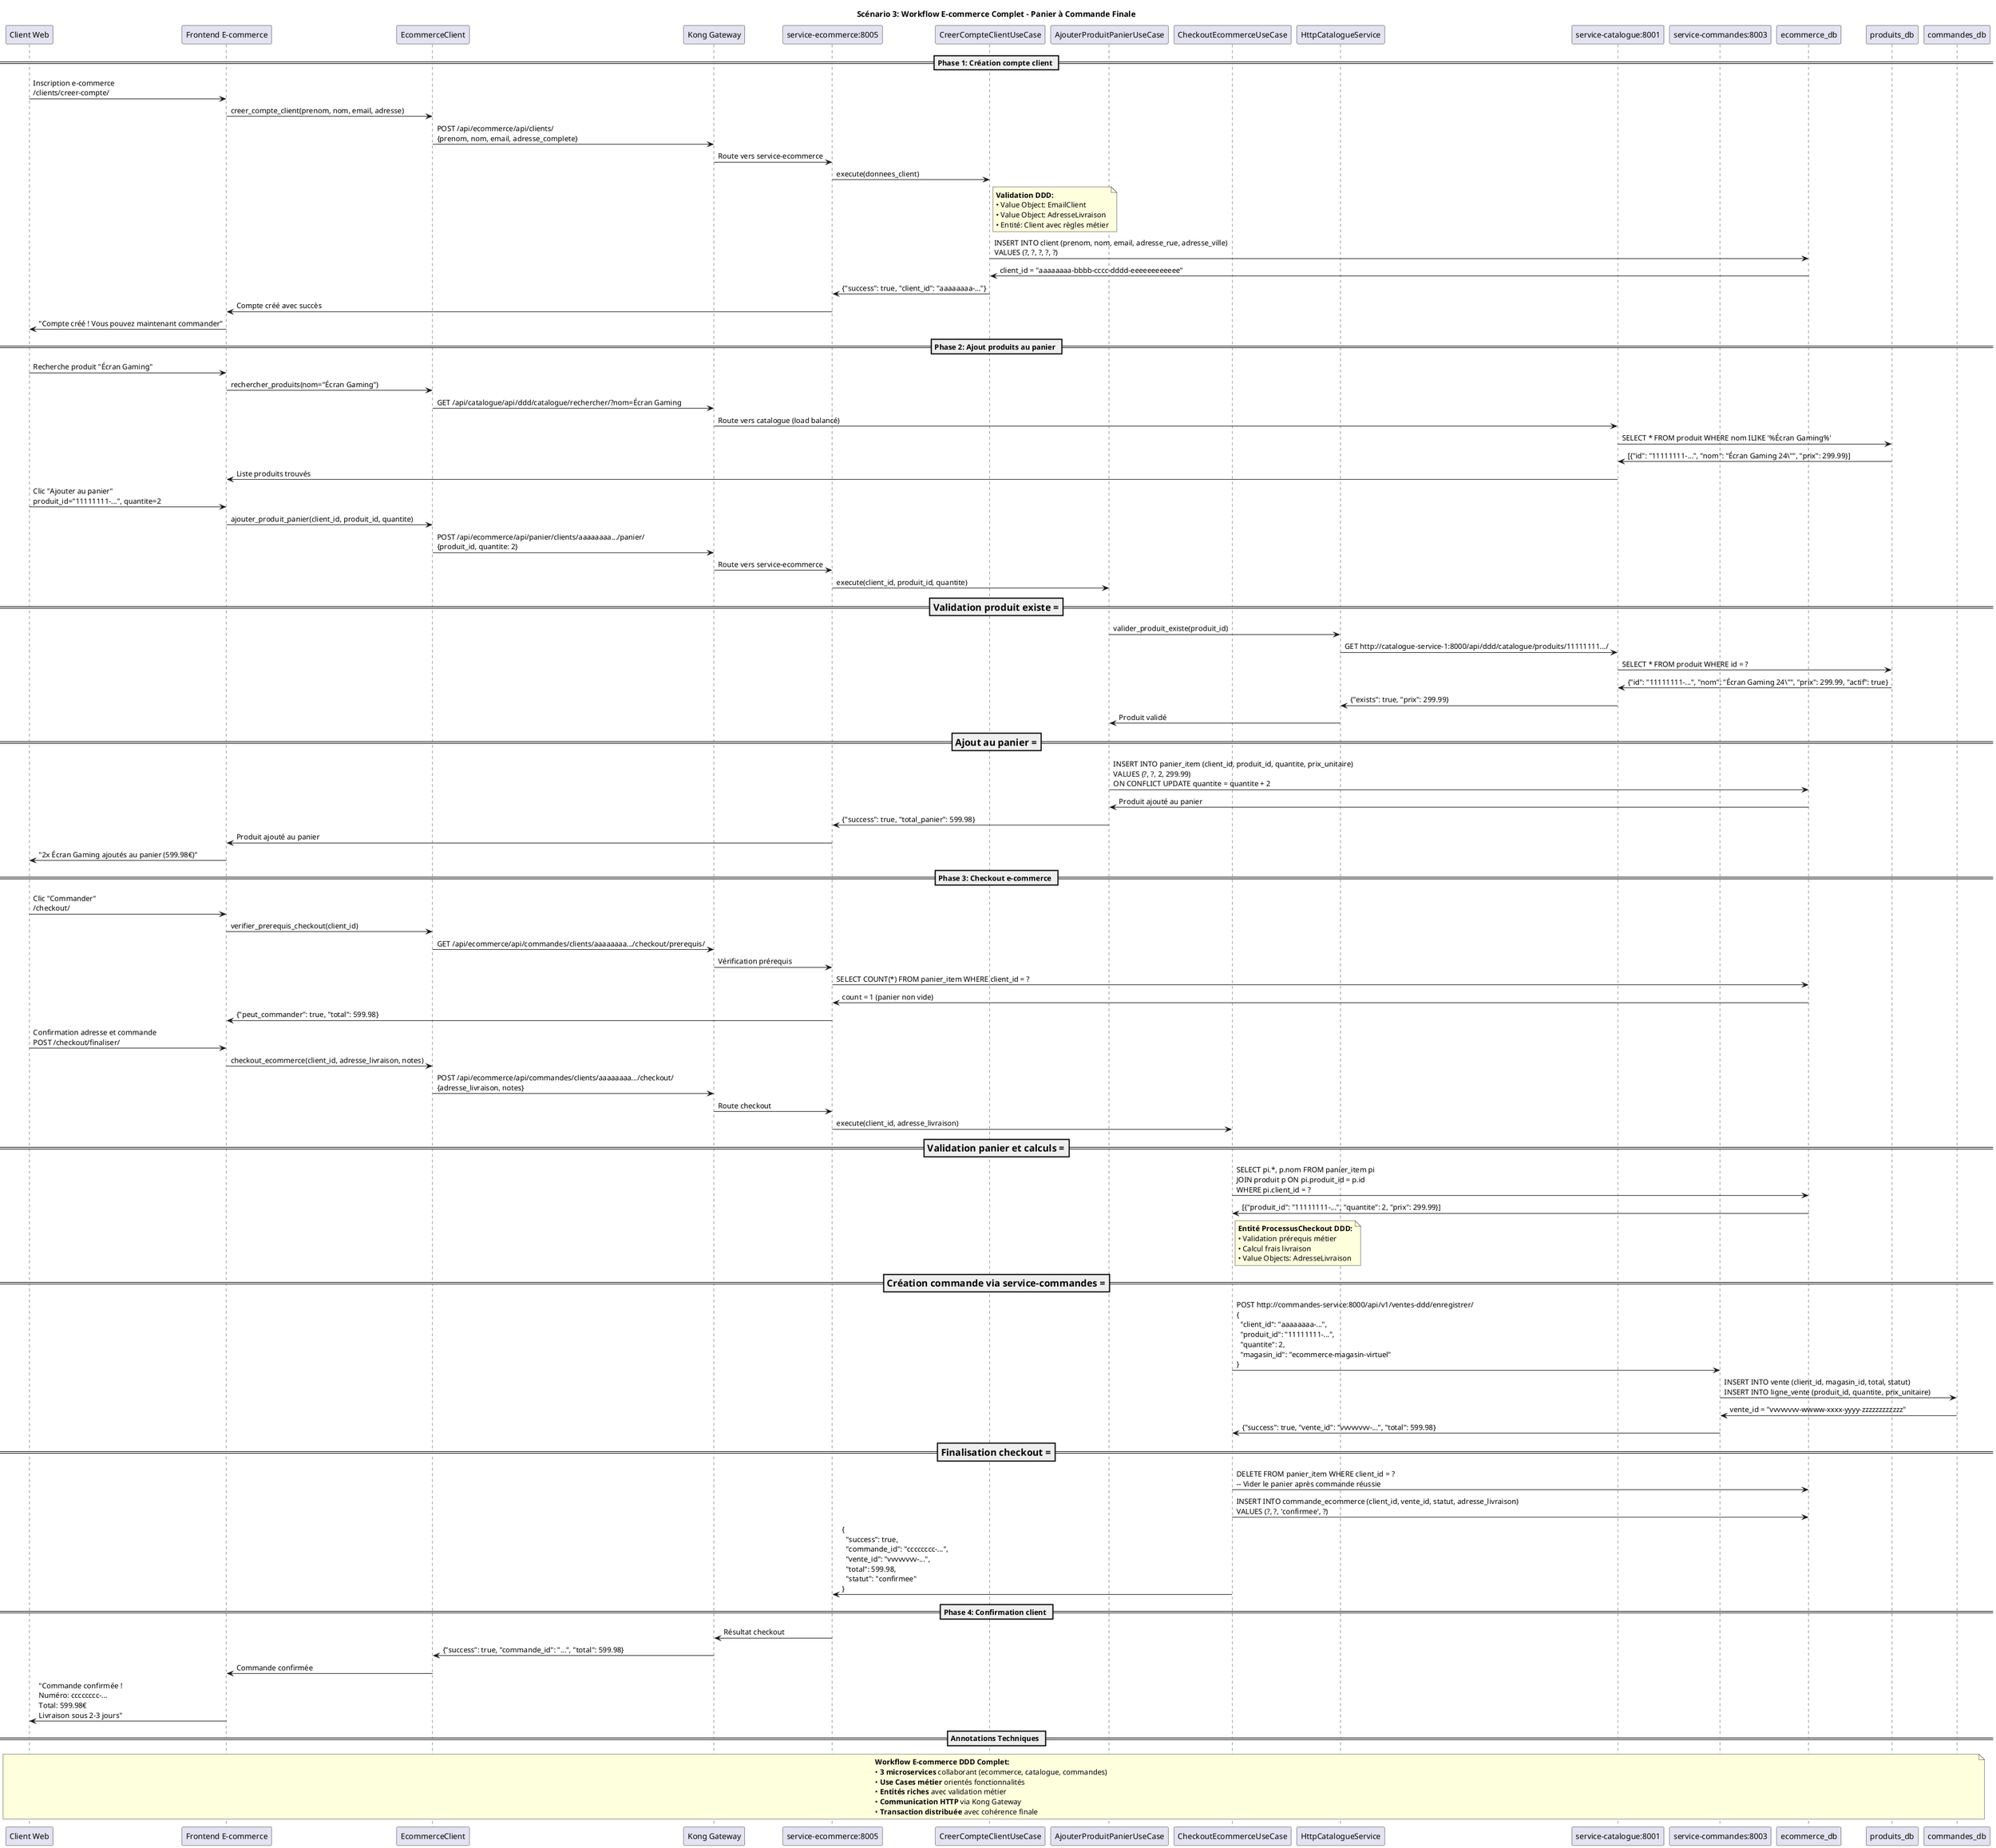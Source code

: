 @startuml scenario-checkout-ecommerce
title Scénario 3: Workflow E-commerce Complet - Panier à Commande Finale

participant "Client Web" as Client
participant "Frontend E-commerce" as Frontend
participant "EcommerceClient" as EcoClient
participant "Kong Gateway" as Kong
participant "service-ecommerce:8005" as EcommerceService
participant "CreerCompteClientUseCase" as ClientUC
participant "AjouterProduitPanierUseCase" as PanierUC
participant "CheckoutEcommerceUseCase" as CheckoutUC
participant "HttpCatalogueService" as CatalogueHTTP
participant "service-catalogue:8001" as CatalogueService
participant "service-commandes:8003" as CommandesService
participant "ecommerce_db" as EcoDB
participant "produits_db" as ProdDB
participant "commandes_db" as CmdDB

== Phase 1: Création compte client ==
Client -> Frontend : Inscription e-commerce\n/clients/creer-compte/
Frontend -> EcoClient : creer_compte_client(prenom, nom, email, adresse)
EcoClient -> Kong : POST /api/ecommerce/api/clients/\n{prenom, nom, email, adresse_complete}
Kong -> EcommerceService : Route vers service-ecommerce

EcommerceService -> ClientUC : execute(donnees_client)
note right of ClientUC : **Validation DDD:**\n• Value Object: EmailClient\n• Value Object: AdresseLivraison\n• Entité: Client avec règles métier

ClientUC -> EcoDB : INSERT INTO client (prenom, nom, email, adresse_rue, adresse_ville)\nVALUES (?, ?, ?, ?, ?)
EcoDB -> ClientUC : client_id = "aaaaaaaa-bbbb-cccc-dddd-eeeeeeeeeeee"
ClientUC -> EcommerceService : {"success": true, "client_id": "aaaaaaaa-..."}
EcommerceService -> Frontend : Compte créé avec succès
Frontend -> Client : "Compte créé ! Vous pouvez maintenant commander"

== Phase 2: Ajout produits au panier ==
Client -> Frontend : Recherche produit "Écran Gaming"
Frontend -> EcoClient : rechercher_produits(nom="Écran Gaming")
EcoClient -> Kong : GET /api/catalogue/api/ddd/catalogue/rechercher/?nom=Écran Gaming
Kong -> CatalogueService : Route vers catalogue (load balancé)

CatalogueService -> ProdDB : SELECT * FROM produit WHERE nom ILIKE '%Écran Gaming%'
ProdDB -> CatalogueService : [{"id": "11111111-...", "nom": "Écran Gaming 24\"", "prix": 299.99}]
CatalogueService -> Frontend : Liste produits trouvés

Client -> Frontend : Clic "Ajouter au panier"\nproduit_id="11111111-...", quantite=2
Frontend -> EcoClient : ajouter_produit_panier(client_id, produit_id, quantite)
EcoClient -> Kong : POST /api/ecommerce/api/panier/clients/aaaaaaaa.../panier/\n{produit_id, quantite: 2}
Kong -> EcommerceService : Route vers service-ecommerce

EcommerceService -> PanierUC : execute(client_id, produit_id, quantite)

=== Validation produit existe ===
PanierUC -> CatalogueHTTP : valider_produit_existe(produit_id)
CatalogueHTTP -> CatalogueService : GET http://catalogue-service-1:8000/api/ddd/catalogue/produits/11111111.../
CatalogueService -> ProdDB : SELECT * FROM produit WHERE id = ?
ProdDB -> CatalogueService : {"id": "11111111-...", "nom": "Écran Gaming 24\"", "prix": 299.99, "actif": true}
CatalogueService -> CatalogueHTTP : {"exists": true, "prix": 299.99}
CatalogueHTTP -> PanierUC : Produit validé

=== Ajout au panier ===
PanierUC -> EcoDB : INSERT INTO panier_item (client_id, produit_id, quantite, prix_unitaire)\nVALUES (?, ?, 2, 299.99)\nON CONFLICT UPDATE quantite = quantite + 2
EcoDB -> PanierUC : Produit ajouté au panier
PanierUC -> EcommerceService : {"success": true, "total_panier": 599.98}
EcommerceService -> Frontend : Produit ajouté au panier
Frontend -> Client : "2x Écran Gaming ajoutés au panier (599.98€)"

== Phase 3: Checkout e-commerce ==
Client -> Frontend : Clic "Commander"\n/checkout/
Frontend -> EcoClient : verifier_prerequis_checkout(client_id)
EcoClient -> Kong : GET /api/ecommerce/api/commandes/clients/aaaaaaaa.../checkout/prerequis/
Kong -> EcommerceService : Vérification prérequis

EcommerceService -> EcoDB : SELECT COUNT(*) FROM panier_item WHERE client_id = ?
EcoDB -> EcommerceService : count = 1 (panier non vide)
EcommerceService -> Frontend : {"peut_commander": true, "total": 599.98}

Client -> Frontend : Confirmation adresse et commande\nPOST /checkout/finaliser/
Frontend -> EcoClient : checkout_ecommerce(client_id, adresse_livraison, notes)
EcoClient -> Kong : POST /api/ecommerce/api/commandes/clients/aaaaaaaa.../checkout/\n{adresse_livraison, notes}
Kong -> EcommerceService : Route checkout

EcommerceService -> CheckoutUC : execute(client_id, adresse_livraison)

=== Validation panier et calculs ===
CheckoutUC -> EcoDB : SELECT pi.*, p.nom FROM panier_item pi\nJOIN produit p ON pi.produit_id = p.id\nWHERE pi.client_id = ?
EcoDB -> CheckoutUC : [{"produit_id": "11111111-...", "quantite": 2, "prix": 299.99}]

note right of CheckoutUC : **Entité ProcessusCheckout DDD:**\n• Validation prérequis métier\n• Calcul frais livraison\n• Value Objects: AdresseLivraison

=== Création commande via service-commandes ===
CheckoutUC -> CommandesService : POST http://commandes-service:8000/api/v1/ventes-ddd/enregistrer/\n{\n  "client_id": "aaaaaaaa-...",\n  "produit_id": "11111111-...",\n  "quantite": 2,\n  "magasin_id": "ecommerce-magasin-virtuel"\n}

CommandesService -> CmdDB : INSERT INTO vente (client_id, magasin_id, total, statut)\nINSERT INTO ligne_vente (produit_id, quantite, prix_unitaire)
CmdDB -> CommandesService : vente_id = "vvvvvvvv-wwww-xxxx-yyyy-zzzzzzzzzzzz"
CommandesService -> CheckoutUC : {"success": true, "vente_id": "vvvvvvvv-...", "total": 599.98}

=== Finalisation checkout ===
CheckoutUC -> EcoDB : DELETE FROM panier_item WHERE client_id = ?\n-- Vider le panier après commande réussie
CheckoutUC -> EcoDB : INSERT INTO commande_ecommerce (client_id, vente_id, statut, adresse_livraison)\nVALUES (?, ?, 'confirmee', ?)

CheckoutUC -> EcommerceService : {\n  "success": true,\n  "commande_id": "cccccccc-...",\n  "vente_id": "vvvvvvvv-...",\n  "total": 599.98,\n  "statut": "confirmee"\n}

== Phase 4: Confirmation client ==
EcommerceService -> Kong : Résultat checkout
Kong -> EcoClient : {"success": true, "commande_id": "...", "total": 599.98}
EcoClient -> Frontend : Commande confirmée
Frontend -> Client : "Commande confirmée !\nNuméro: cccccccc-...\nTotal: 599.98€\nLivraison sous 2-3 jours"

== Annotations Techniques ==
note over Client, CmdDB : **Workflow E-commerce DDD Complet:**\n• **3 microservices** collaborant (ecommerce, catalogue, commandes)\n• **Use Cases métier** orientés fonctionnalités\n• **Entités riches** avec validation métier\n• **Communication HTTP** via Kong Gateway\n• **Transaction distribuée** avec cohérence finale

@enduml 